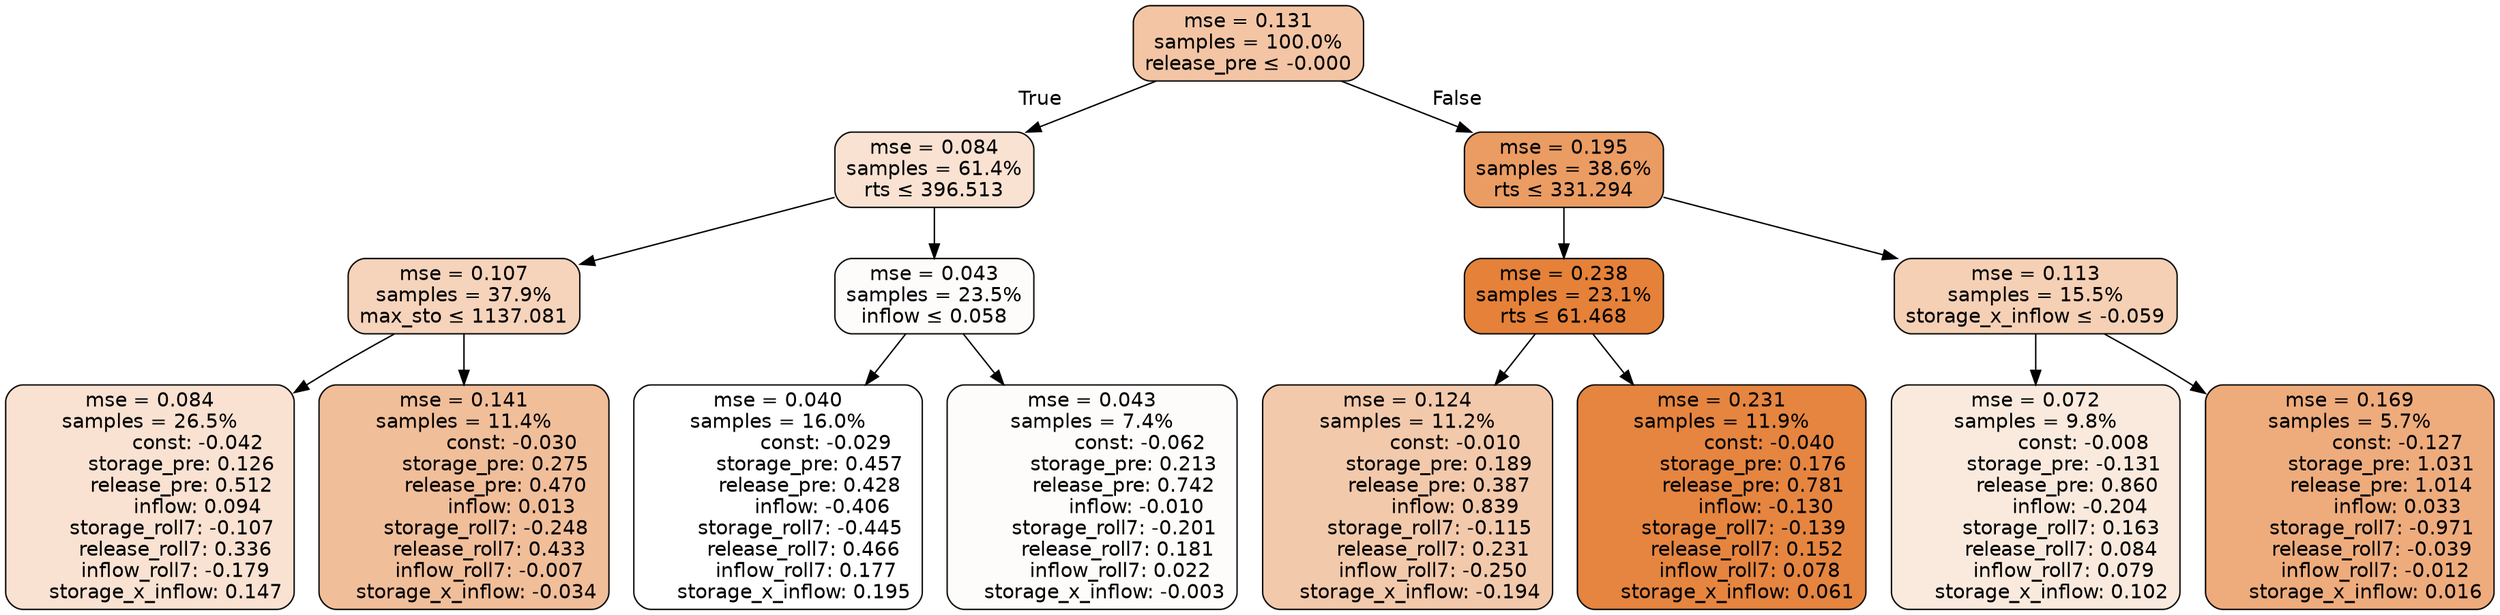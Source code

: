 digraph tree {
bgcolor="transparent"
node [shape=rectangle, style="filled, rounded", color="black", fontname=helvetica] ;
edge [fontname=helvetica] ;
	"0" [label="mse = 0.131
samples = 100.0%
release_pre &le; -0.000", fillcolor="#f3c5a4"]
	"1" [label="mse = 0.084
samples = 61.4%
rts &le; 396.513", fillcolor="#f9e2d2"]
	"2" [label="mse = 0.107
samples = 37.9%
max_sto &le; 1137.081", fillcolor="#f6d3bb"]
	"3" [label="mse = 0.084
samples = 26.5%
               const: -0.042
          storage_pre: 0.126
          release_pre: 0.512
               inflow: 0.094
       storage_roll7: -0.107
        release_roll7: 0.336
        inflow_roll7: -0.179
     storage_x_inflow: 0.147", fillcolor="#f9e2d2"]
	"4" [label="mse = 0.141
samples = 11.4%
               const: -0.030
          storage_pre: 0.275
          release_pre: 0.470
               inflow: 0.013
       storage_roll7: -0.248
        release_roll7: 0.433
        inflow_roll7: -0.007
    storage_x_inflow: -0.034", fillcolor="#f1be9a"]
	"5" [label="mse = 0.043
samples = 23.5%
inflow &le; 0.058", fillcolor="#fefcfb"]
	"6" [label="mse = 0.040
samples = 16.0%
               const: -0.029
          storage_pre: 0.457
          release_pre: 0.428
              inflow: -0.406
       storage_roll7: -0.445
        release_roll7: 0.466
         inflow_roll7: 0.177
     storage_x_inflow: 0.195", fillcolor="#ffffff"]
	"7" [label="mse = 0.043
samples = 7.4%
               const: -0.062
          storage_pre: 0.213
          release_pre: 0.742
              inflow: -0.010
       storage_roll7: -0.201
        release_roll7: 0.181
         inflow_roll7: 0.022
    storage_x_inflow: -0.003", fillcolor="#fefcfb"]
	"8" [label="mse = 0.195
samples = 38.6%
rts &le; 331.294", fillcolor="#ea9c63"]
	"9" [label="mse = 0.238
samples = 23.1%
rts &le; 61.468", fillcolor="#e58139"]
	"10" [label="mse = 0.124
samples = 11.2%
               const: -0.010
          storage_pre: 0.189
          release_pre: 0.387
               inflow: 0.839
       storage_roll7: -0.115
        release_roll7: 0.231
        inflow_roll7: -0.250
    storage_x_inflow: -0.194", fillcolor="#f3c9ab"]
	"11" [label="mse = 0.231
samples = 11.9%
               const: -0.040
          storage_pre: 0.176
          release_pre: 0.781
              inflow: -0.130
       storage_roll7: -0.139
        release_roll7: 0.152
         inflow_roll7: 0.078
     storage_x_inflow: 0.061", fillcolor="#e58540"]
	"12" [label="mse = 0.113
samples = 15.5%
storage_x_inflow &le; -0.059", fillcolor="#f5d0b5"]
	"13" [label="mse = 0.072
samples = 9.8%
               const: -0.008
         storage_pre: -0.131
          release_pre: 0.860
              inflow: -0.204
        storage_roll7: 0.163
        release_roll7: 0.084
         inflow_roll7: 0.079
     storage_x_inflow: 0.102", fillcolor="#faeade"]
	"14" [label="mse = 0.169
samples = 5.7%
               const: -0.127
          storage_pre: 1.031
          release_pre: 1.014
               inflow: 0.033
       storage_roll7: -0.971
       release_roll7: -0.039
        inflow_roll7: -0.012
     storage_x_inflow: 0.016", fillcolor="#eeac7d"]

	"0" -> "1" [labeldistance=2.5, labelangle=45, headlabel="True"]
	"1" -> "2"
	"2" -> "3"
	"2" -> "4"
	"1" -> "5"
	"5" -> "6"
	"5" -> "7"
	"0" -> "8" [labeldistance=2.5, labelangle=-45, headlabel="False"]
	"8" -> "9"
	"9" -> "10"
	"9" -> "11"
	"8" -> "12"
	"12" -> "13"
	"12" -> "14"
}